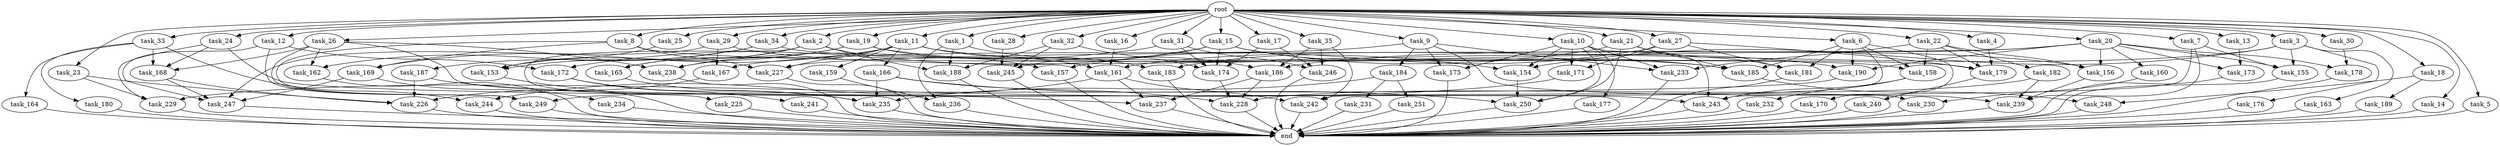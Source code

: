 digraph G {
  task_29 [size="1.024000"];
  task_32 [size="1.024000"];
  task_26 [size="1.024000"];
  task_28 [size="1.024000"];
  task_247 [size="936302870.528000"];
  task_226 [size="1881195675.648000"];
  task_156 [size="2267742732.288000"];
  task_27 [size="1.024000"];
  task_153 [size="386547056.640000"];
  task_4 [size="1.024000"];
  task_2 [size="1.024000"];
  task_13 [size="1.024000"];
  task_182 [size="858993459.200000"];
  task_186 [size="2267742732.288000"];
  task_177 [size="549755813.888000"];
  task_235 [size="1554778161.152000"];
  task_228 [size="1494648619.008000"];
  task_245 [size="773094113.280000"];
  task_6 [size="1.024000"];
  task_9 [size="1.024000"];
  task_175 [size="858993459.200000"];
  task_189 [size="858993459.200000"];
  task_159 [size="549755813.888000"];
  task_188 [size="901943132.160000"];
  task_231 [size="549755813.888000"];
  task_158 [size="2267742732.288000"];
  task_234 [size="137438953.472000"];
  task_183 [size="584115552.256000"];
  task_242 [size="2267742732.288000"];
  task_14 [size="1.024000"];
  task_230 [size="1245540515.840000"];
  task_16 [size="1.024000"];
  task_185 [size="1322849927.168000"];
  task_249 [size="2138893713.408000"];
  task_243 [size="1975684956.160000"];
  task_161 [size="1236950581.248000"];
  task_170 [size="858993459.200000"];
  task_15 [size="1.024000"];
  task_10 [size="1.024000"];
  task_229 [size="1039382085.632000"];
  task_171 [size="584115552.256000"];
  task_240 [size="34359738.368000"];
  task_162 [size="833223655.424000"];
  task_250 [size="1082331758.592000"];
  task_155 [size="1829656068.096000"];
  task_167 [size="523986010.112000"];
  task_190 [size="1855425871.872000"];
  task_237 [size="1322849927.168000"];
  task_172 [size="249108103.168000"];
  task_25 [size="1.024000"];
  task_31 [size="1.024000"];
  end [size="0.000000"];
  task_227 [size="1958505086.976000"];
  task_154 [size="1314259992.576000"];
  task_20 [size="1.024000"];
  task_239 [size="1666447310.848000"];
  task_180 [size="214748364.800000"];
  task_18 [size="1.024000"];
  task_12 [size="1.024000"];
  task_33 [size="1.024000"];
  task_238 [size="1460288880.640000"];
  task_241 [size="34359738.368000"];
  task_173 [size="1554778161.152000"];
  task_236 [size="1099511627.776000"];
  task_246 [size="1211180777.472000"];
  task_184 [size="309237645.312000"];
  task_174 [size="704374636.544000"];
  task_21 [size="1.024000"];
  task_168 [size="1219770712.064000"];
  task_244 [size="764504178.688000"];
  task_187 [size="137438953.472000"];
  task_23 [size="1.024000"];
  task_176 [size="549755813.888000"];
  root [size="0.000000"];
  task_5 [size="1.024000"];
  task_11 [size="1.024000"];
  task_251 [size="549755813.888000"];
  task_179 [size="1889785610.240000"];
  task_3 [size="1.024000"];
  task_166 [size="549755813.888000"];
  task_19 [size="1.024000"];
  task_225 [size="214748364.800000"];
  task_232 [size="695784701.952000"];
  task_22 [size="1.024000"];
  task_165 [size="352187318.272000"];
  task_7 [size="1.024000"];
  task_34 [size="1.024000"];
  task_233 [size="1717986918.400000"];
  task_169 [size="1099511627.776000"];
  task_17 [size="1.024000"];
  task_248 [size="1554778161.152000"];
  task_164 [size="214748364.800000"];
  task_178 [size="893353197.568000"];
  task_157 [size="249108103.168000"];
  task_1 [size="1.024000"];
  task_160 [size="858993459.200000"];
  task_181 [size="927712935.936000"];
  task_35 [size="1.024000"];
  task_163 [size="549755813.888000"];
  task_30 [size="1.024000"];
  task_24 [size="1.024000"];
  task_8 [size="1.024000"];

  task_29 -> task_167 [size="209715200.000000"];
  task_29 -> task_247 [size="209715200.000000"];
  task_29 -> task_185 [size="209715200.000000"];
  task_32 -> task_245 [size="134217728.000000"];
  task_32 -> task_174 [size="134217728.000000"];
  task_32 -> task_188 [size="134217728.000000"];
  task_26 -> task_230 [size="679477248.000000"];
  task_26 -> task_238 [size="679477248.000000"];
  task_26 -> task_168 [size="679477248.000000"];
  task_26 -> task_249 [size="679477248.000000"];
  task_26 -> task_162 [size="679477248.000000"];
  task_28 -> task_245 [size="411041792.000000"];
  task_247 -> end [size="1.000000"];
  task_226 -> end [size="1.000000"];
  task_156 -> task_239 [size="75497472.000000"];
  task_27 -> task_157 [size="33554432.000000"];
  task_27 -> task_179 [size="33554432.000000"];
  task_27 -> task_171 [size="33554432.000000"];
  task_27 -> task_181 [size="33554432.000000"];
  task_153 -> end [size="1.000000"];
  task_4 -> task_179 [size="838860800.000000"];
  task_2 -> task_157 [size="209715200.000000"];
  task_2 -> task_153 [size="209715200.000000"];
  task_2 -> task_165 [size="209715200.000000"];
  task_2 -> task_188 [size="209715200.000000"];
  task_2 -> task_225 [size="209715200.000000"];
  task_13 -> task_173 [size="679477248.000000"];
  task_182 -> task_228 [size="838860800.000000"];
  task_182 -> task_239 [size="838860800.000000"];
  task_186 -> task_237 [size="75497472.000000"];
  task_186 -> task_228 [size="75497472.000000"];
  task_177 -> end [size="1.000000"];
  task_235 -> end [size="1.000000"];
  task_228 -> end [size="1.000000"];
  task_245 -> end [size="1.000000"];
  task_6 -> task_185 [size="838860800.000000"];
  task_6 -> task_158 [size="838860800.000000"];
  task_6 -> task_242 [size="838860800.000000"];
  task_6 -> task_190 [size="838860800.000000"];
  task_6 -> task_181 [size="838860800.000000"];
  task_6 -> task_170 [size="838860800.000000"];
  task_9 -> task_175 [size="301989888.000000"];
  task_9 -> task_167 [size="301989888.000000"];
  task_9 -> task_233 [size="301989888.000000"];
  task_9 -> task_184 [size="301989888.000000"];
  task_9 -> task_239 [size="301989888.000000"];
  task_175 -> end [size="1.000000"];
  task_189 -> end [size="1.000000"];
  task_159 -> task_236 [size="536870912.000000"];
  task_188 -> end [size="1.000000"];
  task_231 -> end [size="1.000000"];
  task_158 -> task_232 [size="679477248.000000"];
  task_158 -> task_243 [size="679477248.000000"];
  task_234 -> end [size="1.000000"];
  task_183 -> end [size="1.000000"];
  task_242 -> end [size="1.000000"];
  task_14 -> end [size="1.000000"];
  task_230 -> end [size="1.000000"];
  task_16 -> task_161 [size="536870912.000000"];
  task_185 -> task_248 [size="679477248.000000"];
  task_249 -> end [size="1.000000"];
  task_243 -> end [size="1.000000"];
  task_161 -> task_242 [size="536870912.000000"];
  task_161 -> task_237 [size="536870912.000000"];
  task_161 -> task_244 [size="536870912.000000"];
  task_170 -> end [size="1.000000"];
  task_15 -> task_245 [size="209715200.000000"];
  task_15 -> task_185 [size="209715200.000000"];
  task_15 -> task_154 [size="209715200.000000"];
  task_15 -> task_172 [size="209715200.000000"];
  task_15 -> task_174 [size="209715200.000000"];
  task_10 -> task_175 [size="536870912.000000"];
  task_10 -> task_250 [size="536870912.000000"];
  task_10 -> task_233 [size="536870912.000000"];
  task_10 -> task_154 [size="536870912.000000"];
  task_10 -> task_171 [size="536870912.000000"];
  task_10 -> task_243 [size="536870912.000000"];
  task_10 -> task_177 [size="536870912.000000"];
  task_229 -> end [size="1.000000"];
  task_171 -> task_229 [size="301989888.000000"];
  task_240 -> end [size="1.000000"];
  task_162 -> end [size="1.000000"];
  task_250 -> end [size="1.000000"];
  task_155 -> end [size="1.000000"];
  task_167 -> task_226 [size="209715200.000000"];
  task_190 -> task_249 [size="838860800.000000"];
  task_237 -> end [size="1.000000"];
  task_172 -> task_235 [size="33554432.000000"];
  task_172 -> task_241 [size="33554432.000000"];
  task_25 -> task_153 [size="33554432.000000"];
  task_31 -> task_246 [size="209715200.000000"];
  task_31 -> task_238 [size="209715200.000000"];
  task_31 -> task_174 [size="209715200.000000"];
  task_227 -> end [size="1.000000"];
  task_154 -> task_250 [size="75497472.000000"];
  task_20 -> task_155 [size="838860800.000000"];
  task_20 -> task_190 [size="838860800.000000"];
  task_20 -> task_227 [size="838860800.000000"];
  task_20 -> task_160 [size="838860800.000000"];
  task_20 -> task_186 [size="838860800.000000"];
  task_20 -> task_156 [size="838860800.000000"];
  task_20 -> task_173 [size="838860800.000000"];
  task_20 -> task_178 [size="838860800.000000"];
  task_239 -> end [size="1.000000"];
  task_180 -> end [size="1.000000"];
  task_18 -> task_189 [size="838860800.000000"];
  task_18 -> task_248 [size="838860800.000000"];
  task_12 -> task_247 [size="33554432.000000"];
  task_12 -> task_249 [size="33554432.000000"];
  task_12 -> task_172 [size="33554432.000000"];
  task_33 -> task_168 [size="209715200.000000"];
  task_33 -> task_180 [size="209715200.000000"];
  task_33 -> task_164 [size="209715200.000000"];
  task_33 -> task_244 [size="209715200.000000"];
  task_238 -> end [size="1.000000"];
  task_241 -> end [size="1.000000"];
  task_173 -> end [size="1.000000"];
  task_236 -> end [size="1.000000"];
  task_246 -> end [size="1.000000"];
  task_184 -> task_231 [size="536870912.000000"];
  task_184 -> task_235 [size="536870912.000000"];
  task_184 -> task_251 [size="536870912.000000"];
  task_174 -> task_228 [size="134217728.000000"];
  task_21 -> task_183 [size="33554432.000000"];
  task_21 -> task_250 [size="33554432.000000"];
  task_21 -> task_185 [size="33554432.000000"];
  task_21 -> task_181 [size="33554432.000000"];
  task_168 -> task_247 [size="536870912.000000"];
  task_168 -> task_226 [size="536870912.000000"];
  task_244 -> end [size="1.000000"];
  task_187 -> task_237 [size="679477248.000000"];
  task_187 -> task_226 [size="679477248.000000"];
  task_23 -> task_229 [size="411041792.000000"];
  task_23 -> task_226 [size="411041792.000000"];
  task_176 -> end [size="1.000000"];
  root -> task_12 [size="1.000000"];
  root -> task_16 [size="1.000000"];
  root -> task_9 [size="1.000000"];
  root -> task_1 [size="1.000000"];
  root -> task_11 [size="1.000000"];
  root -> task_22 [size="1.000000"];
  root -> task_7 [size="1.000000"];
  root -> task_28 [size="1.000000"];
  root -> task_4 [size="1.000000"];
  root -> task_34 [size="1.000000"];
  root -> task_2 [size="1.000000"];
  root -> task_15 [size="1.000000"];
  root -> task_10 [size="1.000000"];
  root -> task_29 [size="1.000000"];
  root -> task_21 [size="1.000000"];
  root -> task_17 [size="1.000000"];
  root -> task_18 [size="1.000000"];
  root -> task_27 [size="1.000000"];
  root -> task_20 [size="1.000000"];
  root -> task_23 [size="1.000000"];
  root -> task_6 [size="1.000000"];
  root -> task_32 [size="1.000000"];
  root -> task_5 [size="1.000000"];
  root -> task_26 [size="1.000000"];
  root -> task_25 [size="1.000000"];
  root -> task_8 [size="1.000000"];
  root -> task_35 [size="1.000000"];
  root -> task_13 [size="1.000000"];
  root -> task_30 [size="1.000000"];
  root -> task_19 [size="1.000000"];
  root -> task_33 [size="1.000000"];
  root -> task_24 [size="1.000000"];
  root -> task_3 [size="1.000000"];
  root -> task_31 [size="1.000000"];
  root -> task_14 [size="1.000000"];
  task_5 -> end [size="1.000000"];
  task_11 -> task_238 [size="536870912.000000"];
  task_11 -> task_227 [size="536870912.000000"];
  task_11 -> task_169 [size="536870912.000000"];
  task_11 -> task_183 [size="536870912.000000"];
  task_11 -> task_156 [size="536870912.000000"];
  task_11 -> task_159 [size="536870912.000000"];
  task_11 -> task_166 [size="536870912.000000"];
  task_251 -> end [size="1.000000"];
  task_179 -> task_240 [size="33554432.000000"];
  task_3 -> task_161 [size="536870912.000000"];
  task_3 -> task_163 [size="536870912.000000"];
  task_3 -> task_176 [size="536870912.000000"];
  task_3 -> task_155 [size="536870912.000000"];
  task_3 -> task_154 [size="536870912.000000"];
  task_166 -> task_250 [size="411041792.000000"];
  task_166 -> task_235 [size="411041792.000000"];
  task_166 -> task_228 [size="411041792.000000"];
  task_19 -> task_161 [size="134217728.000000"];
  task_19 -> task_165 [size="134217728.000000"];
  task_19 -> task_153 [size="134217728.000000"];
  task_19 -> task_190 [size="134217728.000000"];
  task_225 -> end [size="1.000000"];
  task_232 -> end [size="1.000000"];
  task_22 -> task_156 [size="838860800.000000"];
  task_22 -> task_233 [size="838860800.000000"];
  task_22 -> task_182 [size="838860800.000000"];
  task_22 -> task_179 [size="838860800.000000"];
  task_22 -> task_158 [size="838860800.000000"];
  task_165 -> task_235 [size="536870912.000000"];
  task_7 -> task_243 [size="411041792.000000"];
  task_7 -> task_155 [size="411041792.000000"];
  task_7 -> task_239 [size="411041792.000000"];
  task_34 -> task_187 [size="134217728.000000"];
  task_34 -> task_162 [size="134217728.000000"];
  task_34 -> task_179 [size="134217728.000000"];
  task_233 -> end [size="1.000000"];
  task_169 -> task_247 [size="134217728.000000"];
  task_169 -> task_234 [size="134217728.000000"];
  task_17 -> task_246 [size="134217728.000000"];
  task_17 -> task_174 [size="134217728.000000"];
  task_248 -> end [size="1.000000"];
  task_164 -> end [size="1.000000"];
  task_178 -> end [size="1.000000"];
  task_157 -> end [size="1.000000"];
  task_1 -> task_186 [size="536870912.000000"];
  task_1 -> task_188 [size="536870912.000000"];
  task_1 -> task_236 [size="536870912.000000"];
  task_160 -> task_230 [size="536870912.000000"];
  task_181 -> end [size="1.000000"];
  task_35 -> task_246 [size="838860800.000000"];
  task_35 -> task_242 [size="838860800.000000"];
  task_35 -> task_186 [size="838860800.000000"];
  task_163 -> end [size="1.000000"];
  task_30 -> task_178 [size="33554432.000000"];
  task_24 -> task_243 [size="301989888.000000"];
  task_24 -> task_168 [size="301989888.000000"];
  task_24 -> task_229 [size="301989888.000000"];
  task_8 -> task_227 [size="536870912.000000"];
  task_8 -> task_169 [size="536870912.000000"];
  task_8 -> task_249 [size="536870912.000000"];
  task_8 -> task_158 [size="536870912.000000"];
}
